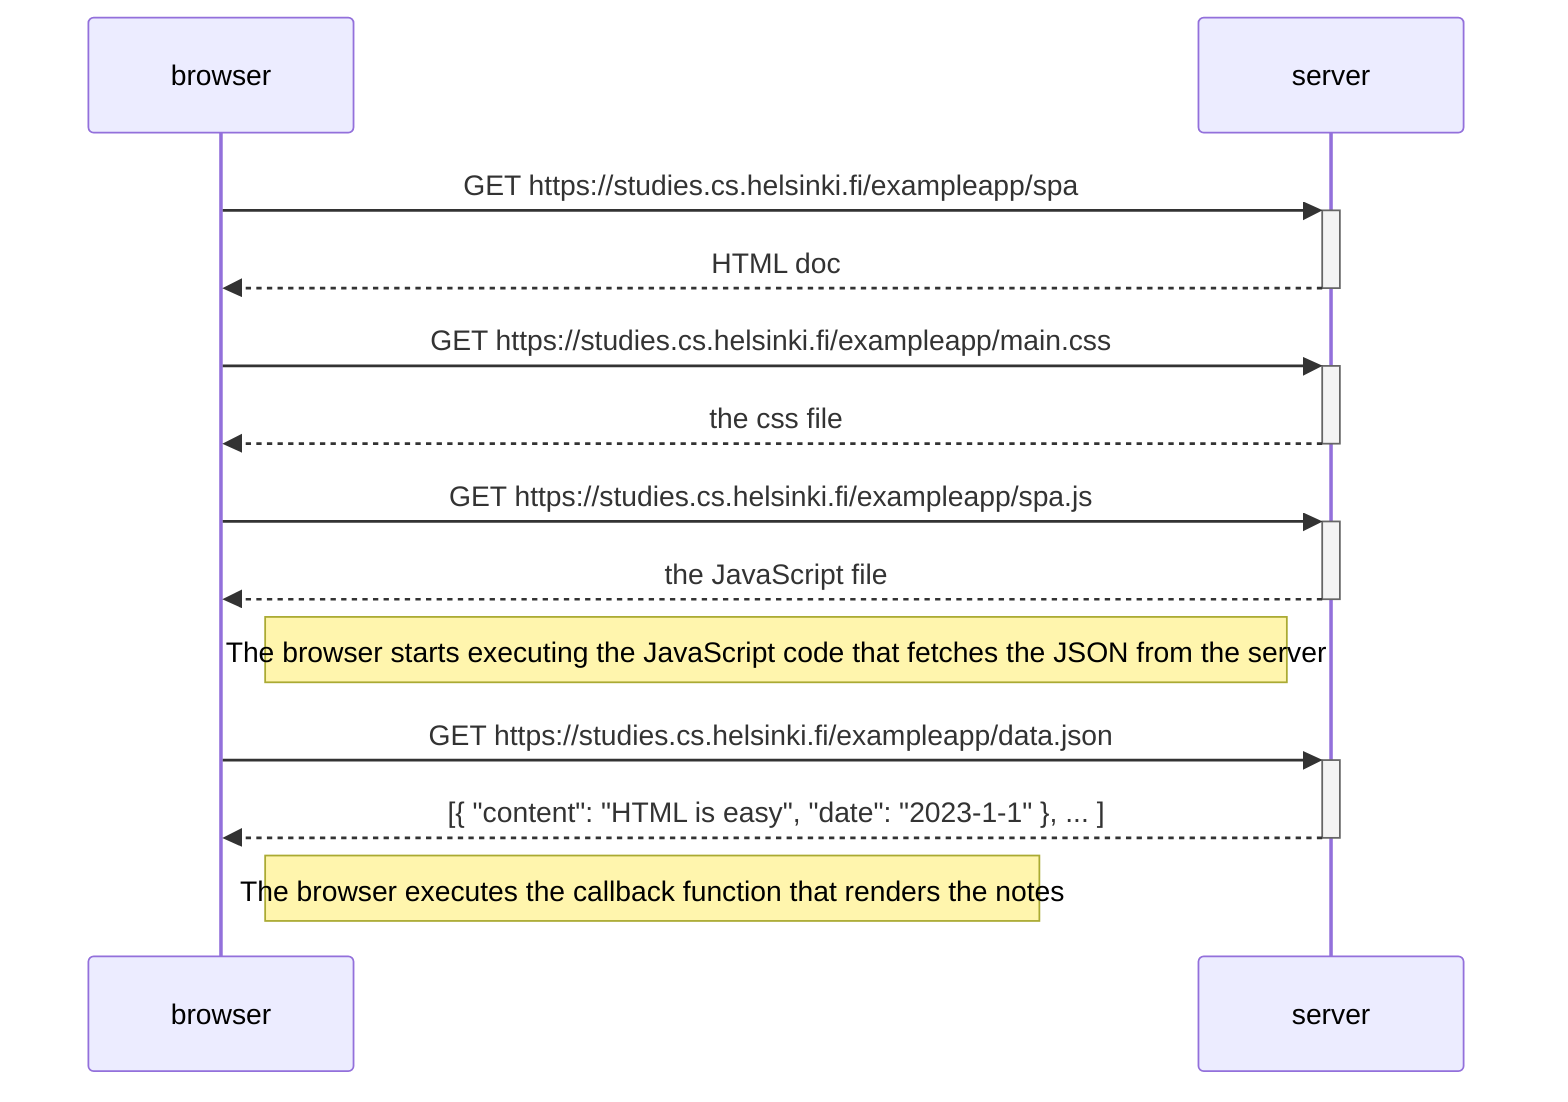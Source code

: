 sequenceDiagram
  participant browser as browser
  participant server as server

  browser ->>+ server: GET https://studies.cs.helsinki.fi/exampleapp/spa
  server -->>- browser: HTML doc
  browser ->>+ server: GET https://studies.cs.helsinki.fi/exampleapp/main.css
  server -->>- browser: the css file
  browser ->>+ server: GET https://studies.cs.helsinki.fi/exampleapp/spa.js
  server -->>- browser: the JavaScript file
  Note right of browser: The browser starts executing the JavaScript code that fetches the JSON from the server
  browser ->>+ server: GET https://studies.cs.helsinki.fi/exampleapp/data.json
  server -->>- browser: [{ "content": "HTML is easy", "date": "2023-1-1" }, ... ]
  Note right of browser: The browser executes the callback function that renders the notes
